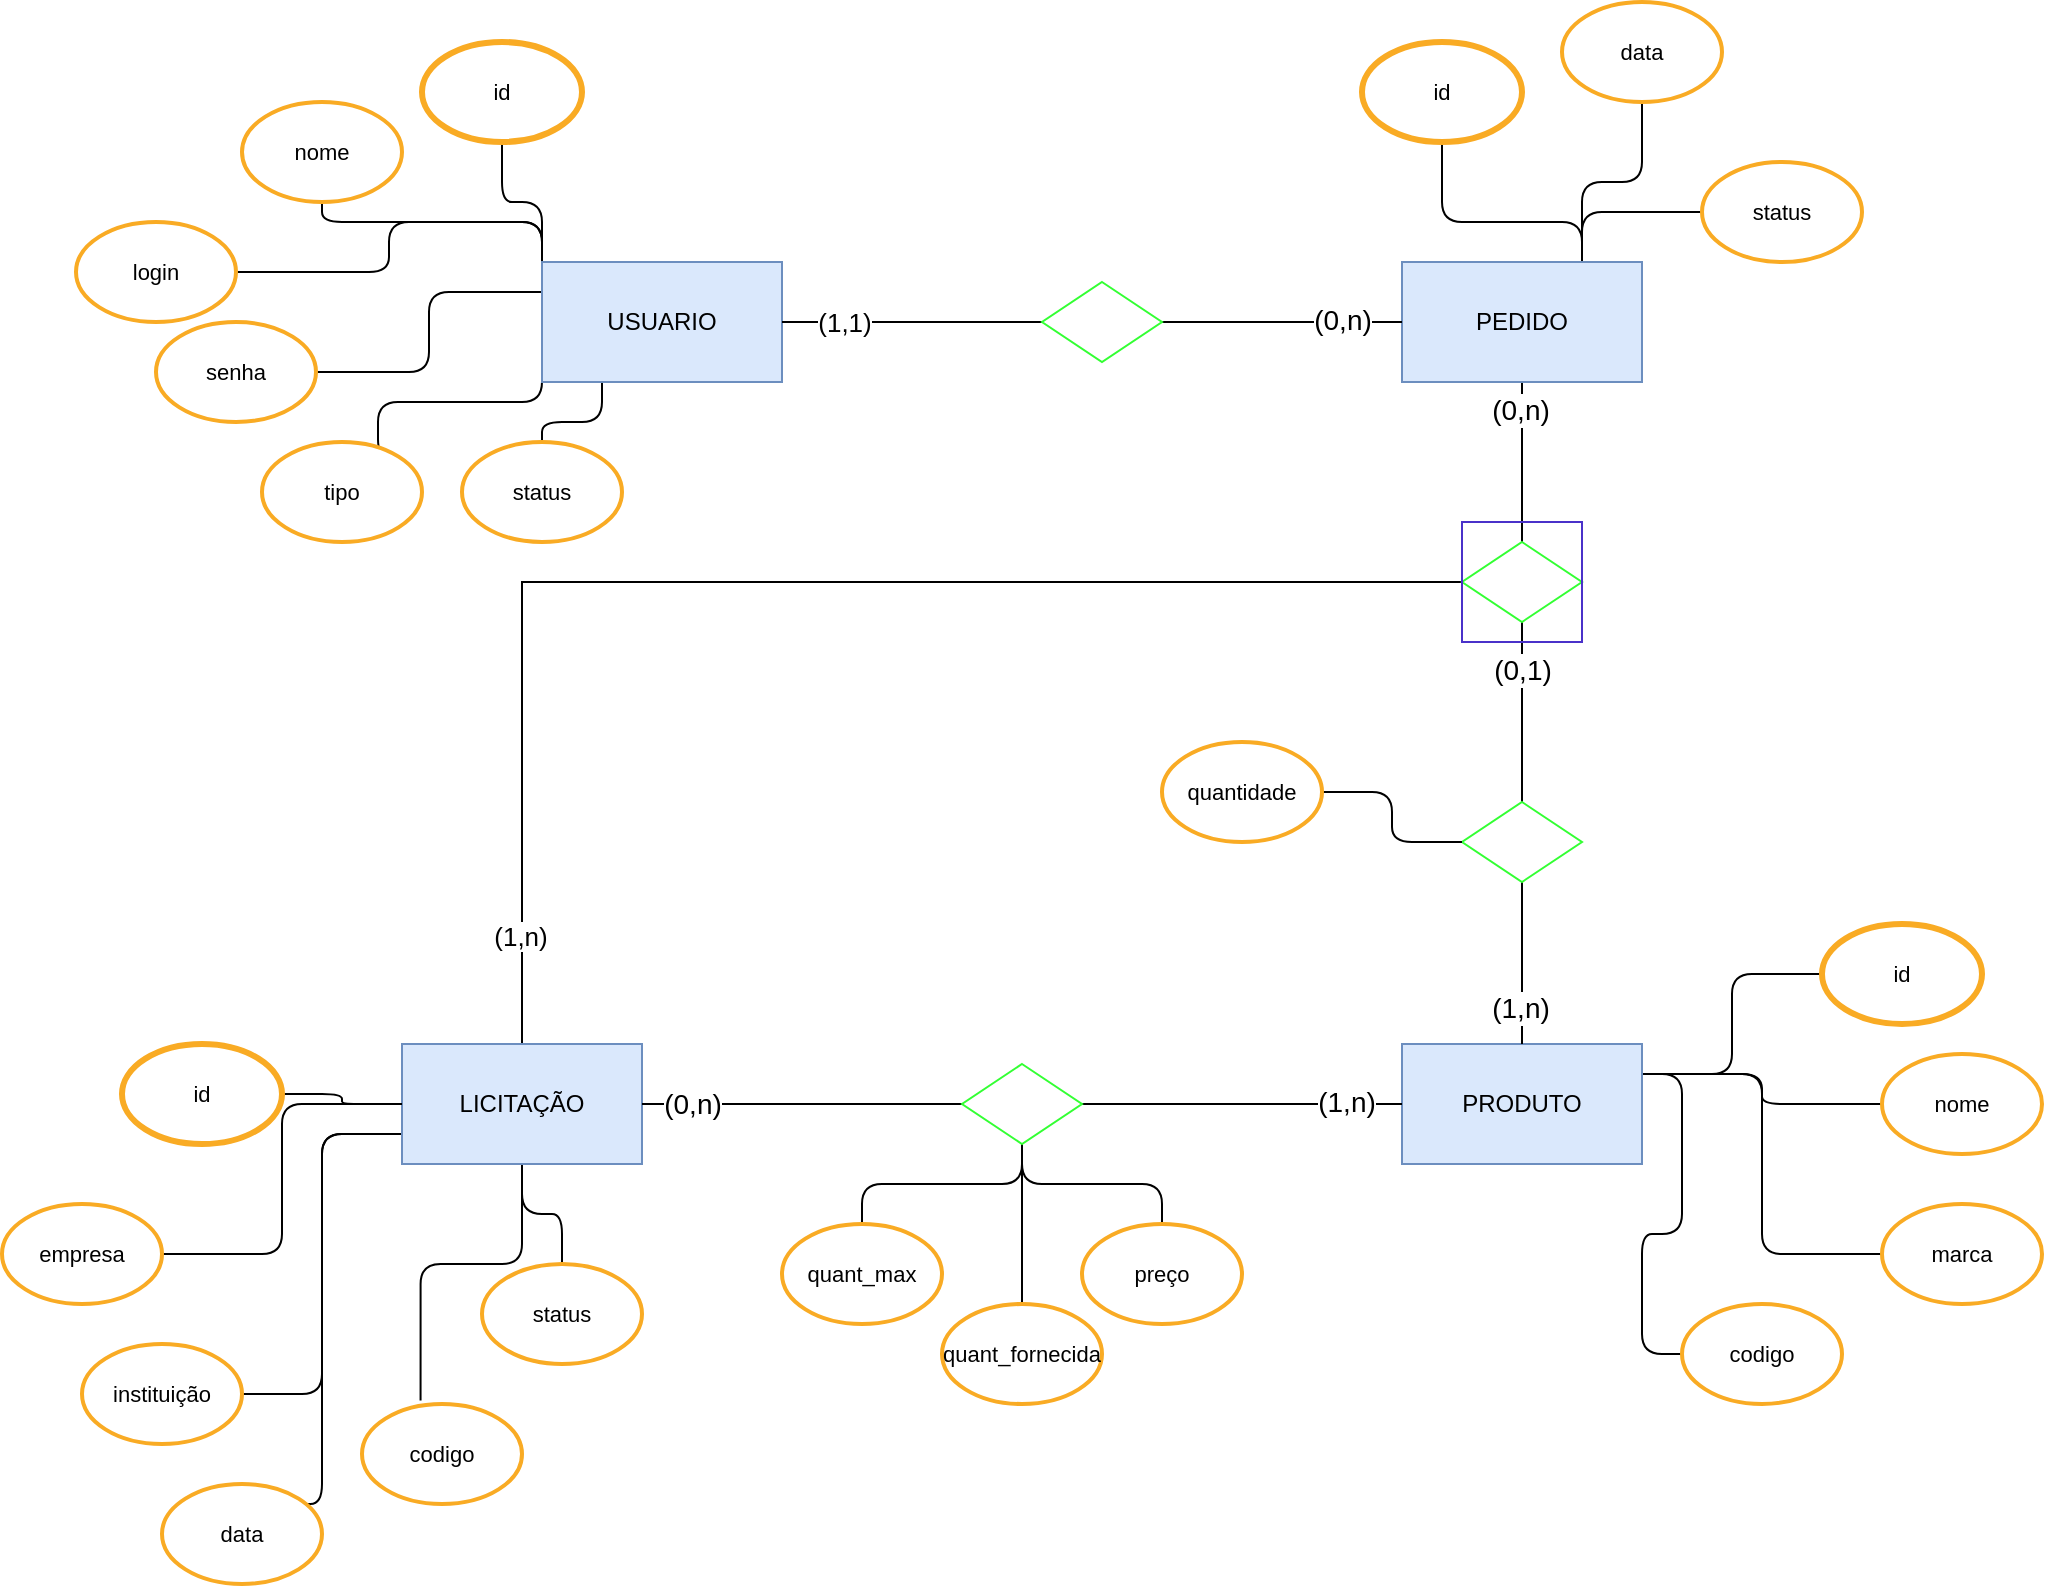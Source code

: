 <?xml version="1.0" encoding="UTF-8"?>
<mxfile version="21.8.2" type="google">
  <diagram name="Página-1" id="VMbjgd3R45f6h9lEazuk">
    <mxGraphModel dx="1707" dy="478" grid="1" gridSize="10" guides="1" tooltips="1" connect="1" arrows="1" fold="1" page="1" pageScale="1" pageWidth="827" pageHeight="1169" math="0" shadow="0">
      <root>
        <mxCell id="0" />
        <mxCell id="1" parent="0" />
        <mxCell id="9gHFa2cFM0NEfiinafTs-13" style="edgeStyle=orthogonalEdgeStyle;shape=connector;rounded=0;orthogonalLoop=1;jettySize=auto;html=1;exitX=0.5;exitY=0;exitDx=0;exitDy=0;labelBackgroundColor=default;strokeColor=default;fontFamily=Helvetica;fontSize=11;fontColor=default;endArrow=none;endFill=0;entryX=0;entryY=0.5;entryDx=0;entryDy=0;entryPerimeter=0;" parent="1" source="9gHFa2cFM0NEfiinafTs-1" target="9gHFa2cFM0NEfiinafTs-7" edge="1">
          <mxGeometry relative="1" as="geometry">
            <mxPoint x="470" y="600" as="targetPoint" />
            <Array as="points">
              <mxPoint x="-230" y="520" />
            </Array>
          </mxGeometry>
        </mxCell>
        <mxCell id="9gHFa2cFM0NEfiinafTs-22" value="&lt;font style=&quot;font-size: 13px;&quot;&gt;(1,n)&lt;/font&gt;" style="edgeLabel;html=1;align=center;verticalAlign=middle;resizable=0;points=[];fontSize=13;fontFamily=Helvetica;fontColor=default;" parent="9gHFa2cFM0NEfiinafTs-13" connectable="0" vertex="1">
          <mxGeometry x="-0.846" y="1" relative="1" as="geometry">
            <mxPoint as="offset" />
          </mxGeometry>
        </mxCell>
        <mxCell id="9gHFa2cFM0NEfiinafTs-44" style="edgeStyle=orthogonalEdgeStyle;shape=connector;rounded=1;orthogonalLoop=1;jettySize=auto;html=1;exitX=0;exitY=0.5;exitDx=0;exitDy=0;entryX=1;entryY=0.5;entryDx=0;entryDy=0;entryPerimeter=0;labelBackgroundColor=default;strokeColor=default;fontFamily=Helvetica;fontSize=11;fontColor=default;endArrow=none;endFill=0;" parent="1" source="9gHFa2cFM0NEfiinafTs-1" target="9gHFa2cFM0NEfiinafTs-33" edge="1">
          <mxGeometry relative="1" as="geometry" />
        </mxCell>
        <mxCell id="9gHFa2cFM0NEfiinafTs-46" style="edgeStyle=orthogonalEdgeStyle;shape=connector;rounded=1;orthogonalLoop=1;jettySize=auto;html=1;exitX=0;exitY=0.75;exitDx=0;exitDy=0;entryX=1;entryY=0.5;entryDx=0;entryDy=0;entryPerimeter=0;labelBackgroundColor=default;strokeColor=default;fontFamily=Helvetica;fontSize=11;fontColor=default;endArrow=none;endFill=0;" parent="1" source="9gHFa2cFM0NEfiinafTs-1" target="9gHFa2cFM0NEfiinafTs-34" edge="1">
          <mxGeometry relative="1" as="geometry" />
        </mxCell>
        <mxCell id="9gHFa2cFM0NEfiinafTs-47" style="edgeStyle=orthogonalEdgeStyle;shape=connector;rounded=1;orthogonalLoop=1;jettySize=auto;html=1;exitX=0;exitY=0.75;exitDx=0;exitDy=0;entryX=0.855;entryY=0.145;entryDx=0;entryDy=0;entryPerimeter=0;labelBackgroundColor=default;strokeColor=default;fontFamily=Helvetica;fontSize=11;fontColor=default;endArrow=none;endFill=0;" parent="1" source="9gHFa2cFM0NEfiinafTs-1" target="9gHFa2cFM0NEfiinafTs-30" edge="1">
          <mxGeometry relative="1" as="geometry">
            <Array as="points">
              <mxPoint x="-330" y="796" />
              <mxPoint x="-330" y="981" />
              <mxPoint x="-342" y="981" />
            </Array>
          </mxGeometry>
        </mxCell>
        <mxCell id="9gHFa2cFM0NEfiinafTs-48" style="edgeStyle=orthogonalEdgeStyle;shape=connector;rounded=1;orthogonalLoop=1;jettySize=auto;html=1;exitX=0.5;exitY=1;exitDx=0;exitDy=0;labelBackgroundColor=default;strokeColor=default;fontFamily=Helvetica;fontSize=11;fontColor=default;endArrow=none;endFill=0;" parent="1" source="9gHFa2cFM0NEfiinafTs-1" target="9gHFa2cFM0NEfiinafTs-31" edge="1">
          <mxGeometry relative="1" as="geometry" />
        </mxCell>
        <mxCell id="9gHFa2cFM0NEfiinafTs-49" style="edgeStyle=orthogonalEdgeStyle;shape=connector;rounded=1;orthogonalLoop=1;jettySize=auto;html=1;exitX=0.5;exitY=1;exitDx=0;exitDy=0;entryX=0.366;entryY=-0.035;entryDx=0;entryDy=0;entryPerimeter=0;labelBackgroundColor=default;strokeColor=default;fontFamily=Helvetica;fontSize=11;fontColor=default;endArrow=none;endFill=0;" parent="1" source="9gHFa2cFM0NEfiinafTs-1" target="9gHFa2cFM0NEfiinafTs-32" edge="1">
          <mxGeometry relative="1" as="geometry">
            <Array as="points">
              <mxPoint x="-230" y="861" />
              <mxPoint x="-281" y="861" />
            </Array>
          </mxGeometry>
        </mxCell>
        <mxCell id="9gHFa2cFM0NEfiinafTs-1" value="LICITAÇÃO" style="rounded=0;whiteSpace=wrap;html=1;fillColor=#dae8fc;strokeColor=#6c8ebf;" parent="1" vertex="1">
          <mxGeometry x="-290" y="751" width="120" height="60" as="geometry" />
        </mxCell>
        <mxCell id="9gHFa2cFM0NEfiinafTs-14" style="edgeStyle=orthogonalEdgeStyle;shape=connector;rounded=0;orthogonalLoop=1;jettySize=auto;html=1;exitX=0.5;exitY=0;exitDx=0;exitDy=0;entryX=0.5;entryY=1;entryDx=0;entryDy=0;entryPerimeter=0;labelBackgroundColor=default;strokeColor=default;fontFamily=Helvetica;fontSize=11;fontColor=default;endArrow=none;endFill=0;exitPerimeter=0;" parent="1" source="9gHFa2cFM0NEfiinafTs-25" target="9gHFa2cFM0NEfiinafTs-7" edge="1">
          <mxGeometry relative="1" as="geometry" />
        </mxCell>
        <mxCell id="9gHFa2cFM0NEfiinafTs-28" value="&lt;font style=&quot;font-size: 14px;&quot;&gt;(0,1)&lt;/font&gt;" style="edgeLabel;html=1;align=center;verticalAlign=middle;resizable=0;points=[];fontSize=11;fontFamily=Helvetica;fontColor=default;" parent="9gHFa2cFM0NEfiinafTs-14" connectable="0" vertex="1">
          <mxGeometry x="0.705" relative="1" as="geometry">
            <mxPoint y="10" as="offset" />
          </mxGeometry>
        </mxCell>
        <mxCell id="9gHFa2cFM0NEfiinafTs-52" style="edgeStyle=orthogonalEdgeStyle;shape=connector;rounded=1;orthogonalLoop=1;jettySize=auto;html=1;exitX=1;exitY=0.25;exitDx=0;exitDy=0;entryX=0;entryY=0.5;entryDx=0;entryDy=0;entryPerimeter=0;labelBackgroundColor=default;strokeColor=default;fontFamily=Helvetica;fontSize=11;fontColor=default;endArrow=none;endFill=0;" parent="1" source="9gHFa2cFM0NEfiinafTs-2" target="9gHFa2cFM0NEfiinafTs-37" edge="1">
          <mxGeometry relative="1" as="geometry" />
        </mxCell>
        <mxCell id="9gHFa2cFM0NEfiinafTs-53" style="edgeStyle=orthogonalEdgeStyle;shape=connector;rounded=1;orthogonalLoop=1;jettySize=auto;html=1;exitX=1;exitY=0.25;exitDx=0;exitDy=0;entryX=0;entryY=0.5;entryDx=0;entryDy=0;entryPerimeter=0;labelBackgroundColor=default;strokeColor=default;fontFamily=Helvetica;fontSize=11;fontColor=default;endArrow=none;endFill=0;" parent="1" source="9gHFa2cFM0NEfiinafTs-2" target="9gHFa2cFM0NEfiinafTs-42" edge="1">
          <mxGeometry relative="1" as="geometry" />
        </mxCell>
        <mxCell id="9gHFa2cFM0NEfiinafTs-54" style="edgeStyle=orthogonalEdgeStyle;shape=connector;rounded=1;orthogonalLoop=1;jettySize=auto;html=1;exitX=1;exitY=0.25;exitDx=0;exitDy=0;entryX=0;entryY=0.5;entryDx=0;entryDy=0;entryPerimeter=0;labelBackgroundColor=default;strokeColor=default;fontFamily=Helvetica;fontSize=11;fontColor=default;endArrow=none;endFill=0;" parent="1" source="9gHFa2cFM0NEfiinafTs-2" target="9gHFa2cFM0NEfiinafTs-39" edge="1">
          <mxGeometry relative="1" as="geometry" />
        </mxCell>
        <mxCell id="9gHFa2cFM0NEfiinafTs-55" style="edgeStyle=orthogonalEdgeStyle;shape=connector;rounded=1;orthogonalLoop=1;jettySize=auto;html=1;exitX=1;exitY=0.25;exitDx=0;exitDy=0;entryX=0;entryY=0.5;entryDx=0;entryDy=0;entryPerimeter=0;labelBackgroundColor=default;strokeColor=default;fontFamily=Helvetica;fontSize=11;fontColor=default;endArrow=none;endFill=0;" parent="1" source="9gHFa2cFM0NEfiinafTs-2" target="9gHFa2cFM0NEfiinafTs-38" edge="1">
          <mxGeometry relative="1" as="geometry" />
        </mxCell>
        <mxCell id="9gHFa2cFM0NEfiinafTs-2" value="PRODUTO" style="rounded=0;whiteSpace=wrap;html=1;fillColor=#dae8fc;strokeColor=#6c8ebf;" parent="1" vertex="1">
          <mxGeometry x="210" y="751" width="120" height="60" as="geometry" />
        </mxCell>
        <mxCell id="9gHFa2cFM0NEfiinafTs-68" style="edgeStyle=orthogonalEdgeStyle;shape=connector;rounded=1;orthogonalLoop=1;jettySize=auto;html=1;exitX=0;exitY=0;exitDx=0;exitDy=0;entryX=0.5;entryY=1;entryDx=0;entryDy=0;entryPerimeter=0;labelBackgroundColor=default;strokeColor=default;fontFamily=Helvetica;fontSize=11;fontColor=default;endArrow=none;endFill=0;" parent="1" source="9gHFa2cFM0NEfiinafTs-3" target="9gHFa2cFM0NEfiinafTs-62" edge="1">
          <mxGeometry relative="1" as="geometry" />
        </mxCell>
        <mxCell id="9gHFa2cFM0NEfiinafTs-71" style="edgeStyle=orthogonalEdgeStyle;shape=connector;rounded=1;orthogonalLoop=1;jettySize=auto;html=1;exitX=0;exitY=0.25;exitDx=0;exitDy=0;entryX=0.5;entryY=1;entryDx=0;entryDy=0;entryPerimeter=0;labelBackgroundColor=default;strokeColor=default;fontFamily=Helvetica;fontSize=11;fontColor=default;endArrow=none;endFill=0;" parent="1" source="9gHFa2cFM0NEfiinafTs-3" target="9gHFa2cFM0NEfiinafTs-63" edge="1">
          <mxGeometry relative="1" as="geometry">
            <Array as="points">
              <mxPoint x="-220" y="340" />
              <mxPoint x="-330" y="340" />
            </Array>
          </mxGeometry>
        </mxCell>
        <mxCell id="9gHFa2cFM0NEfiinafTs-72" style="edgeStyle=orthogonalEdgeStyle;shape=connector;rounded=1;orthogonalLoop=1;jettySize=auto;html=1;exitX=0;exitY=0;exitDx=0;exitDy=0;entryX=1;entryY=0.5;entryDx=0;entryDy=0;entryPerimeter=0;labelBackgroundColor=default;strokeColor=default;fontFamily=Helvetica;fontSize=11;fontColor=default;endArrow=none;endFill=0;" parent="1" source="9gHFa2cFM0NEfiinafTs-3" target="9gHFa2cFM0NEfiinafTs-64" edge="1">
          <mxGeometry relative="1" as="geometry" />
        </mxCell>
        <mxCell id="9gHFa2cFM0NEfiinafTs-73" style="edgeStyle=orthogonalEdgeStyle;shape=connector;rounded=1;orthogonalLoop=1;jettySize=auto;html=1;exitX=0;exitY=0.25;exitDx=0;exitDy=0;labelBackgroundColor=default;strokeColor=default;fontFamily=Helvetica;fontSize=11;fontColor=default;endArrow=none;endFill=0;" parent="1" source="9gHFa2cFM0NEfiinafTs-3" target="9gHFa2cFM0NEfiinafTs-65" edge="1">
          <mxGeometry relative="1" as="geometry" />
        </mxCell>
        <mxCell id="9gHFa2cFM0NEfiinafTs-74" style="edgeStyle=orthogonalEdgeStyle;shape=connector;rounded=1;orthogonalLoop=1;jettySize=auto;html=1;exitX=0.25;exitY=1;exitDx=0;exitDy=0;entryX=0.5;entryY=0;entryDx=0;entryDy=0;entryPerimeter=0;labelBackgroundColor=default;strokeColor=default;fontFamily=Helvetica;fontSize=11;fontColor=default;endArrow=none;endFill=0;" parent="1" source="9gHFa2cFM0NEfiinafTs-3" target="9gHFa2cFM0NEfiinafTs-67" edge="1">
          <mxGeometry relative="1" as="geometry" />
        </mxCell>
        <mxCell id="9gHFa2cFM0NEfiinafTs-75" style="edgeStyle=orthogonalEdgeStyle;shape=connector;rounded=1;orthogonalLoop=1;jettySize=auto;html=1;exitX=0;exitY=0.75;exitDx=0;exitDy=0;entryX=0.855;entryY=0.145;entryDx=0;entryDy=0;entryPerimeter=0;labelBackgroundColor=default;strokeColor=default;fontFamily=Helvetica;fontSize=11;fontColor=default;endArrow=none;endFill=0;" parent="1" source="9gHFa2cFM0NEfiinafTs-3" target="9gHFa2cFM0NEfiinafTs-66" edge="1">
          <mxGeometry relative="1" as="geometry">
            <Array as="points">
              <mxPoint x="-220" y="430" />
              <mxPoint x="-302" y="430" />
            </Array>
          </mxGeometry>
        </mxCell>
        <mxCell id="9gHFa2cFM0NEfiinafTs-3" value="USUARIO" style="rounded=0;whiteSpace=wrap;html=1;fillColor=#dae8fc;strokeColor=#6c8ebf;" parent="1" vertex="1">
          <mxGeometry x="-220" y="360" width="120" height="60" as="geometry" />
        </mxCell>
        <mxCell id="9gHFa2cFM0NEfiinafTs-10" style="edgeStyle=orthogonalEdgeStyle;shape=connector;rounded=0;orthogonalLoop=1;jettySize=auto;html=1;exitX=0.5;exitY=1;exitDx=0;exitDy=0;entryX=0.5;entryY=0;entryDx=0;entryDy=0;entryPerimeter=0;labelBackgroundColor=default;strokeColor=default;fontFamily=Helvetica;fontSize=11;fontColor=default;endArrow=none;endFill=0;" parent="1" source="9gHFa2cFM0NEfiinafTs-4" target="9gHFa2cFM0NEfiinafTs-7" edge="1">
          <mxGeometry relative="1" as="geometry" />
        </mxCell>
        <mxCell id="9gHFa2cFM0NEfiinafTs-21" value="&lt;font style=&quot;font-size: 14px;&quot;&gt;(0,n)&lt;/font&gt;" style="edgeLabel;html=1;align=center;verticalAlign=middle;resizable=0;points=[];fontSize=14;fontFamily=Helvetica;fontColor=default;" parent="9gHFa2cFM0NEfiinafTs-10" connectable="0" vertex="1">
          <mxGeometry x="-0.664" y="-1" relative="1" as="geometry">
            <mxPoint as="offset" />
          </mxGeometry>
        </mxCell>
        <mxCell id="9gHFa2cFM0NEfiinafTs-59" style="edgeStyle=orthogonalEdgeStyle;shape=connector;rounded=1;orthogonalLoop=1;jettySize=auto;html=1;exitX=0.75;exitY=0;exitDx=0;exitDy=0;entryX=0.5;entryY=1;entryDx=0;entryDy=0;entryPerimeter=0;labelBackgroundColor=default;strokeColor=default;fontFamily=Helvetica;fontSize=11;fontColor=default;endArrow=none;endFill=0;" parent="1" source="9gHFa2cFM0NEfiinafTs-4" target="9gHFa2cFM0NEfiinafTs-56" edge="1">
          <mxGeometry relative="1" as="geometry">
            <Array as="points">
              <mxPoint x="300" y="340" />
              <mxPoint x="230" y="340" />
            </Array>
          </mxGeometry>
        </mxCell>
        <mxCell id="9gHFa2cFM0NEfiinafTs-60" style="edgeStyle=orthogonalEdgeStyle;shape=connector;rounded=1;orthogonalLoop=1;jettySize=auto;html=1;exitX=0.75;exitY=0;exitDx=0;exitDy=0;entryX=0;entryY=0.5;entryDx=0;entryDy=0;entryPerimeter=0;labelBackgroundColor=default;strokeColor=default;fontFamily=Helvetica;fontSize=11;fontColor=default;endArrow=none;endFill=0;" parent="1" source="9gHFa2cFM0NEfiinafTs-4" target="9gHFa2cFM0NEfiinafTs-58" edge="1">
          <mxGeometry relative="1" as="geometry" />
        </mxCell>
        <mxCell id="9gHFa2cFM0NEfiinafTs-61" style="edgeStyle=orthogonalEdgeStyle;shape=connector;rounded=1;orthogonalLoop=1;jettySize=auto;html=1;exitX=0.75;exitY=0;exitDx=0;exitDy=0;entryX=0.5;entryY=1;entryDx=0;entryDy=0;entryPerimeter=0;labelBackgroundColor=default;strokeColor=default;fontFamily=Helvetica;fontSize=11;fontColor=default;endArrow=none;endFill=0;" parent="1" source="9gHFa2cFM0NEfiinafTs-4" target="9gHFa2cFM0NEfiinafTs-57" edge="1">
          <mxGeometry relative="1" as="geometry" />
        </mxCell>
        <mxCell id="9gHFa2cFM0NEfiinafTs-4" value="PEDIDO" style="rounded=0;whiteSpace=wrap;html=1;fillColor=#dae8fc;strokeColor=#6c8ebf;" parent="1" vertex="1">
          <mxGeometry x="210" y="360" width="120" height="60" as="geometry" />
        </mxCell>
        <mxCell id="9gHFa2cFM0NEfiinafTs-8" style="edgeStyle=orthogonalEdgeStyle;rounded=0;orthogonalLoop=1;jettySize=auto;html=1;exitX=0;exitY=0.5;exitDx=0;exitDy=0;exitPerimeter=0;endArrow=none;endFill=0;" parent="1" source="9gHFa2cFM0NEfiinafTs-5" target="9gHFa2cFM0NEfiinafTs-3" edge="1">
          <mxGeometry relative="1" as="geometry" />
        </mxCell>
        <mxCell id="9gHFa2cFM0NEfiinafTs-18" value="(&lt;font style=&quot;font-size: 13px;&quot;&gt;1,1&lt;/font&gt;)" style="edgeLabel;html=1;align=center;verticalAlign=middle;resizable=0;points=[];fontSize=13;fontFamily=Helvetica;fontColor=default;" parent="9gHFa2cFM0NEfiinafTs-8" connectable="0" vertex="1">
          <mxGeometry x="0.424" relative="1" as="geometry">
            <mxPoint x="-7" as="offset" />
          </mxGeometry>
        </mxCell>
        <mxCell id="9gHFa2cFM0NEfiinafTs-9" style="edgeStyle=orthogonalEdgeStyle;shape=connector;rounded=0;orthogonalLoop=1;jettySize=auto;html=1;exitX=1;exitY=0.5;exitDx=0;exitDy=0;exitPerimeter=0;entryX=0;entryY=0.5;entryDx=0;entryDy=0;labelBackgroundColor=default;strokeColor=default;fontFamily=Helvetica;fontSize=11;fontColor=default;endArrow=none;endFill=0;" parent="1" source="9gHFa2cFM0NEfiinafTs-5" target="9gHFa2cFM0NEfiinafTs-4" edge="1">
          <mxGeometry relative="1" as="geometry" />
        </mxCell>
        <mxCell id="9gHFa2cFM0NEfiinafTs-19" value="&lt;font style=&quot;font-size: 14px;&quot;&gt;(0,n)&lt;/font&gt;" style="edgeLabel;html=1;align=center;verticalAlign=middle;resizable=0;points=[];fontSize=14;fontFamily=Helvetica;fontColor=default;" parent="9gHFa2cFM0NEfiinafTs-9" connectable="0" vertex="1">
          <mxGeometry x="0.65" y="1" relative="1" as="geometry">
            <mxPoint x="-9" as="offset" />
          </mxGeometry>
        </mxCell>
        <mxCell id="9gHFa2cFM0NEfiinafTs-5" value="" style="strokeWidth=1;html=1;shape=mxgraph.flowchart.decision;whiteSpace=wrap;strokeColor=#33FF33;" parent="1" vertex="1">
          <mxGeometry x="30" y="370" width="60" height="40" as="geometry" />
        </mxCell>
        <mxCell id="9gHFa2cFM0NEfiinafTs-11" style="edgeStyle=orthogonalEdgeStyle;shape=connector;rounded=0;orthogonalLoop=1;jettySize=auto;html=1;exitX=1;exitY=0.5;exitDx=0;exitDy=0;exitPerimeter=0;entryX=0;entryY=0.5;entryDx=0;entryDy=0;labelBackgroundColor=default;strokeColor=default;fontFamily=Helvetica;fontSize=11;fontColor=default;endArrow=none;endFill=0;" parent="1" source="9gHFa2cFM0NEfiinafTs-6" target="9gHFa2cFM0NEfiinafTs-2" edge="1">
          <mxGeometry relative="1" as="geometry" />
        </mxCell>
        <mxCell id="9gHFa2cFM0NEfiinafTs-24" value="&lt;font style=&quot;font-size: 14px;&quot;&gt;(1,n)&lt;/font&gt;" style="edgeLabel;html=1;align=center;verticalAlign=middle;resizable=0;points=[];fontSize=11;fontFamily=Helvetica;fontColor=default;" parent="9gHFa2cFM0NEfiinafTs-11" connectable="0" vertex="1">
          <mxGeometry x="0.65" y="1" relative="1" as="geometry">
            <mxPoint as="offset" />
          </mxGeometry>
        </mxCell>
        <mxCell id="9gHFa2cFM0NEfiinafTs-12" style="edgeStyle=orthogonalEdgeStyle;shape=connector;rounded=0;orthogonalLoop=1;jettySize=auto;html=1;exitX=0;exitY=0.5;exitDx=0;exitDy=0;exitPerimeter=0;entryX=1;entryY=0.5;entryDx=0;entryDy=0;labelBackgroundColor=default;strokeColor=default;fontFamily=Helvetica;fontSize=11;fontColor=default;endArrow=none;endFill=0;" parent="1" source="9gHFa2cFM0NEfiinafTs-6" target="9gHFa2cFM0NEfiinafTs-1" edge="1">
          <mxGeometry relative="1" as="geometry" />
        </mxCell>
        <mxCell id="9gHFa2cFM0NEfiinafTs-23" value="&lt;font style=&quot;font-size: 14px;&quot;&gt;(0,n)&lt;/font&gt;" style="edgeLabel;html=1;align=center;verticalAlign=middle;resizable=0;points=[];fontSize=11;fontFamily=Helvetica;fontColor=default;" parent="9gHFa2cFM0NEfiinafTs-12" connectable="0" vertex="1">
          <mxGeometry x="0.688" relative="1" as="geometry">
            <mxPoint as="offset" />
          </mxGeometry>
        </mxCell>
        <mxCell id="9gHFa2cFM0NEfiinafTs-50" style="edgeStyle=orthogonalEdgeStyle;shape=connector;rounded=1;orthogonalLoop=1;jettySize=auto;html=1;exitX=0.5;exitY=1;exitDx=0;exitDy=0;exitPerimeter=0;entryX=0.5;entryY=0;entryDx=0;entryDy=0;entryPerimeter=0;labelBackgroundColor=default;strokeColor=default;fontFamily=Helvetica;fontSize=11;fontColor=default;endArrow=none;endFill=0;" parent="1" source="9gHFa2cFM0NEfiinafTs-6" target="9gHFa2cFM0NEfiinafTs-35" edge="1">
          <mxGeometry relative="1" as="geometry" />
        </mxCell>
        <mxCell id="9gHFa2cFM0NEfiinafTs-51" style="edgeStyle=orthogonalEdgeStyle;shape=connector;rounded=1;orthogonalLoop=1;jettySize=auto;html=1;exitX=0.5;exitY=1;exitDx=0;exitDy=0;exitPerimeter=0;entryX=0.5;entryY=0;entryDx=0;entryDy=0;entryPerimeter=0;labelBackgroundColor=default;strokeColor=default;fontFamily=Helvetica;fontSize=11;fontColor=default;endArrow=none;endFill=0;" parent="1" source="9gHFa2cFM0NEfiinafTs-6" target="9gHFa2cFM0NEfiinafTs-36" edge="1">
          <mxGeometry relative="1" as="geometry" />
        </mxCell>
        <mxCell id="9gHFa2cFM0NEfiinafTs-77" style="edgeStyle=orthogonalEdgeStyle;shape=connector;rounded=1;orthogonalLoop=1;jettySize=auto;html=1;exitX=0.5;exitY=1;exitDx=0;exitDy=0;exitPerimeter=0;labelBackgroundColor=default;strokeColor=default;fontFamily=Helvetica;fontSize=11;fontColor=default;endArrow=none;endFill=0;" parent="1" source="9gHFa2cFM0NEfiinafTs-6" target="9gHFa2cFM0NEfiinafTs-76" edge="1">
          <mxGeometry relative="1" as="geometry" />
        </mxCell>
        <mxCell id="9gHFa2cFM0NEfiinafTs-6" value="" style="strokeWidth=1;html=1;shape=mxgraph.flowchart.decision;whiteSpace=wrap;strokeColor=#33FF33;" parent="1" vertex="1">
          <mxGeometry x="-10" y="761" width="60" height="40" as="geometry" />
        </mxCell>
        <mxCell id="9gHFa2cFM0NEfiinafTs-7" value="" style="strokeWidth=1;html=1;shape=mxgraph.flowchart.decision;whiteSpace=wrap;strokeColor=#33FF33;" parent="1" vertex="1">
          <mxGeometry x="240" y="500" width="60" height="40" as="geometry" />
        </mxCell>
        <mxCell id="9gHFa2cFM0NEfiinafTs-26" value="" style="edgeStyle=orthogonalEdgeStyle;shape=connector;rounded=0;orthogonalLoop=1;jettySize=auto;html=1;exitX=0.5;exitY=0;exitDx=0;exitDy=0;entryX=0.5;entryY=1;entryDx=0;entryDy=0;entryPerimeter=0;labelBackgroundColor=default;strokeColor=default;fontFamily=Helvetica;fontSize=11;fontColor=default;endArrow=none;endFill=0;" parent="1" source="9gHFa2cFM0NEfiinafTs-2" target="9gHFa2cFM0NEfiinafTs-25" edge="1">
          <mxGeometry relative="1" as="geometry">
            <mxPoint x="270" y="671" as="sourcePoint" />
            <mxPoint x="270" y="586" as="targetPoint" />
          </mxGeometry>
        </mxCell>
        <mxCell id="9gHFa2cFM0NEfiinafTs-27" value="(1,n)" style="edgeLabel;html=1;align=center;verticalAlign=middle;resizable=0;points=[];fontSize=14;fontFamily=Helvetica;fontColor=default;" parent="9gHFa2cFM0NEfiinafTs-26" connectable="0" vertex="1">
          <mxGeometry x="-0.577" y="1" relative="1" as="geometry">
            <mxPoint y="-1" as="offset" />
          </mxGeometry>
        </mxCell>
        <mxCell id="9gHFa2cFM0NEfiinafTs-25" value="" style="strokeWidth=1;html=1;shape=mxgraph.flowchart.decision;whiteSpace=wrap;strokeColor=#33FF33;" parent="1" vertex="1">
          <mxGeometry x="240" y="630" width="60" height="40" as="geometry" />
        </mxCell>
        <mxCell id="9gHFa2cFM0NEfiinafTs-43" style="edgeStyle=orthogonalEdgeStyle;shape=connector;rounded=1;orthogonalLoop=1;jettySize=auto;html=1;exitX=1;exitY=0.5;exitDx=0;exitDy=0;exitPerimeter=0;entryX=0;entryY=0.5;entryDx=0;entryDy=0;labelBackgroundColor=default;strokeColor=default;fontFamily=Helvetica;fontSize=11;fontColor=default;endArrow=none;endFill=0;" parent="1" source="9gHFa2cFM0NEfiinafTs-29" target="9gHFa2cFM0NEfiinafTs-1" edge="1">
          <mxGeometry relative="1" as="geometry" />
        </mxCell>
        <mxCell id="9gHFa2cFM0NEfiinafTs-29" value="id" style="strokeWidth=3;html=1;shape=mxgraph.flowchart.start_1;whiteSpace=wrap;fontFamily=Helvetica;fontSize=11;fontColor=default;strokeColor=#f9ab24;" parent="1" vertex="1">
          <mxGeometry x="-430" y="751" width="80" height="50" as="geometry" />
        </mxCell>
        <mxCell id="9gHFa2cFM0NEfiinafTs-30" value="data" style="strokeWidth=2;html=1;shape=mxgraph.flowchart.start_1;whiteSpace=wrap;fontFamily=Helvetica;fontSize=11;fontColor=default;strokeColor=#f9ab24;" parent="1" vertex="1">
          <mxGeometry x="-410" y="971" width="80" height="50" as="geometry" />
        </mxCell>
        <mxCell id="9gHFa2cFM0NEfiinafTs-31" value="status" style="strokeWidth=2;html=1;shape=mxgraph.flowchart.start_1;whiteSpace=wrap;fontFamily=Helvetica;fontSize=11;fontColor=default;strokeColor=#f9ab24;" parent="1" vertex="1">
          <mxGeometry x="-250" y="861" width="80" height="50" as="geometry" />
        </mxCell>
        <mxCell id="9gHFa2cFM0NEfiinafTs-32" value="codigo" style="strokeWidth=2;html=1;shape=mxgraph.flowchart.start_1;whiteSpace=wrap;fontFamily=Helvetica;fontSize=11;fontColor=default;strokeColor=#f9ab24;" parent="1" vertex="1">
          <mxGeometry x="-310" y="931" width="80" height="50" as="geometry" />
        </mxCell>
        <mxCell id="9gHFa2cFM0NEfiinafTs-33" value="empresa" style="strokeWidth=2;html=1;shape=mxgraph.flowchart.start_1;whiteSpace=wrap;fontFamily=Helvetica;fontSize=11;fontColor=default;strokeColor=#f9ab24;" parent="1" vertex="1">
          <mxGeometry x="-490" y="831" width="80" height="50" as="geometry" />
        </mxCell>
        <mxCell id="9gHFa2cFM0NEfiinafTs-34" value="instituição" style="strokeWidth=2;html=1;shape=mxgraph.flowchart.start_1;whiteSpace=wrap;fontFamily=Helvetica;fontSize=11;fontColor=default;strokeColor=#f9ab24;" parent="1" vertex="1">
          <mxGeometry x="-450" y="901" width="80" height="50" as="geometry" />
        </mxCell>
        <mxCell id="9gHFa2cFM0NEfiinafTs-35" value="quant_max" style="strokeWidth=2;html=1;shape=mxgraph.flowchart.start_1;whiteSpace=wrap;fontFamily=Helvetica;fontSize=11;fontColor=default;strokeColor=#f9ab24;" parent="1" vertex="1">
          <mxGeometry x="-100" y="841" width="80" height="50" as="geometry" />
        </mxCell>
        <mxCell id="9gHFa2cFM0NEfiinafTs-36" value="quant_fornecida" style="strokeWidth=2;html=1;shape=mxgraph.flowchart.start_1;whiteSpace=wrap;fontFamily=Helvetica;fontSize=11;fontColor=default;strokeColor=#f9ab24;" parent="1" vertex="1">
          <mxGeometry x="-20" y="881" width="80" height="50" as="geometry" />
        </mxCell>
        <mxCell id="9gHFa2cFM0NEfiinafTs-37" value="id" style="strokeWidth=3;html=1;shape=mxgraph.flowchart.start_1;whiteSpace=wrap;fontFamily=Helvetica;fontSize=11;fontColor=default;strokeColor=#f9ab24;" parent="1" vertex="1">
          <mxGeometry x="420" y="691" width="80" height="50" as="geometry" />
        </mxCell>
        <mxCell id="9gHFa2cFM0NEfiinafTs-38" value="nome" style="strokeWidth=2;html=1;shape=mxgraph.flowchart.start_1;whiteSpace=wrap;fontFamily=Helvetica;fontSize=11;fontColor=default;strokeColor=#f9ab24;" parent="1" vertex="1">
          <mxGeometry x="450" y="756" width="80" height="50" as="geometry" />
        </mxCell>
        <mxCell id="9gHFa2cFM0NEfiinafTs-39" value="codigo" style="strokeWidth=2;html=1;shape=mxgraph.flowchart.start_1;whiteSpace=wrap;fontFamily=Helvetica;fontSize=11;fontColor=default;strokeColor=#f9ab24;" parent="1" vertex="1">
          <mxGeometry x="350" y="881" width="80" height="50" as="geometry" />
        </mxCell>
        <mxCell id="9gHFa2cFM0NEfiinafTs-42" value="marca" style="strokeWidth=2;html=1;shape=mxgraph.flowchart.start_1;whiteSpace=wrap;fontFamily=Helvetica;fontSize=11;fontColor=default;strokeColor=#f9ab24;" parent="1" vertex="1">
          <mxGeometry x="450" y="831" width="80" height="50" as="geometry" />
        </mxCell>
        <mxCell id="9gHFa2cFM0NEfiinafTs-56" value="id" style="strokeWidth=3;html=1;shape=mxgraph.flowchart.start_1;whiteSpace=wrap;fontFamily=Helvetica;fontSize=11;fontColor=default;strokeColor=#f9ab24;" parent="1" vertex="1">
          <mxGeometry x="190" y="250" width="80" height="50" as="geometry" />
        </mxCell>
        <mxCell id="9gHFa2cFM0NEfiinafTs-57" value="data" style="strokeWidth=2;html=1;shape=mxgraph.flowchart.start_1;whiteSpace=wrap;fontFamily=Helvetica;fontSize=11;fontColor=default;strokeColor=#f9ab24;" parent="1" vertex="1">
          <mxGeometry x="290" y="230" width="80" height="50" as="geometry" />
        </mxCell>
        <mxCell id="9gHFa2cFM0NEfiinafTs-58" value="status" style="strokeWidth=2;html=1;shape=mxgraph.flowchart.start_1;whiteSpace=wrap;fontFamily=Helvetica;fontSize=11;fontColor=default;strokeColor=#f9ab24;" parent="1" vertex="1">
          <mxGeometry x="360" y="310" width="80" height="50" as="geometry" />
        </mxCell>
        <mxCell id="9gHFa2cFM0NEfiinafTs-62" value="id" style="strokeWidth=3;html=1;shape=mxgraph.flowchart.start_1;whiteSpace=wrap;fontFamily=Helvetica;fontSize=11;fontColor=default;strokeColor=#f9ab24;" parent="1" vertex="1">
          <mxGeometry x="-280" y="250" width="80" height="50" as="geometry" />
        </mxCell>
        <mxCell id="9gHFa2cFM0NEfiinafTs-63" value="nome" style="strokeWidth=2;html=1;shape=mxgraph.flowchart.start_1;whiteSpace=wrap;fontFamily=Helvetica;fontSize=11;fontColor=default;strokeColor=#f9ab24;" parent="1" vertex="1">
          <mxGeometry x="-370" y="280" width="80" height="50" as="geometry" />
        </mxCell>
        <mxCell id="9gHFa2cFM0NEfiinafTs-64" value="login" style="strokeWidth=2;html=1;shape=mxgraph.flowchart.start_1;whiteSpace=wrap;fontFamily=Helvetica;fontSize=11;fontColor=default;strokeColor=#f9ab24;" parent="1" vertex="1">
          <mxGeometry x="-453" y="340" width="80" height="50" as="geometry" />
        </mxCell>
        <mxCell id="9gHFa2cFM0NEfiinafTs-65" value="senha" style="strokeWidth=2;html=1;shape=mxgraph.flowchart.start_1;whiteSpace=wrap;fontFamily=Helvetica;fontSize=11;fontColor=default;strokeColor=#f9ab24;" parent="1" vertex="1">
          <mxGeometry x="-413" y="390" width="80" height="50" as="geometry" />
        </mxCell>
        <mxCell id="9gHFa2cFM0NEfiinafTs-66" value="tipo" style="strokeWidth=2;html=1;shape=mxgraph.flowchart.start_1;whiteSpace=wrap;fontFamily=Helvetica;fontSize=11;fontColor=default;strokeColor=#f9ab24;" parent="1" vertex="1">
          <mxGeometry x="-360" y="450" width="80" height="50" as="geometry" />
        </mxCell>
        <mxCell id="9gHFa2cFM0NEfiinafTs-67" value="status" style="strokeWidth=2;html=1;shape=mxgraph.flowchart.start_1;whiteSpace=wrap;fontFamily=Helvetica;fontSize=11;fontColor=default;strokeColor=#f9ab24;" parent="1" vertex="1">
          <mxGeometry x="-260" y="450" width="80" height="50" as="geometry" />
        </mxCell>
        <mxCell id="9gHFa2cFM0NEfiinafTs-76" value="preço" style="strokeWidth=2;html=1;shape=mxgraph.flowchart.start_1;whiteSpace=wrap;fontFamily=Helvetica;fontSize=11;fontColor=default;strokeColor=#f9ab24;" parent="1" vertex="1">
          <mxGeometry x="50" y="841" width="80" height="50" as="geometry" />
        </mxCell>
        <mxCell id="9gHFa2cFM0NEfiinafTs-81" value="" style="edgeStyle=orthogonalEdgeStyle;shape=connector;rounded=1;orthogonalLoop=1;jettySize=auto;html=1;labelBackgroundColor=default;strokeColor=default;fontFamily=Helvetica;fontSize=11;fontColor=default;endArrow=none;endFill=0;" parent="1" source="9gHFa2cFM0NEfiinafTs-80" target="9gHFa2cFM0NEfiinafTs-25" edge="1">
          <mxGeometry relative="1" as="geometry" />
        </mxCell>
        <mxCell id="9gHFa2cFM0NEfiinafTs-80" value="quantidade" style="strokeWidth=2;html=1;shape=mxgraph.flowchart.start_1;whiteSpace=wrap;fontFamily=Helvetica;fontSize=11;fontColor=default;strokeColor=#f9ab24;" parent="1" vertex="1">
          <mxGeometry x="90" y="600" width="80" height="50" as="geometry" />
        </mxCell>
        <mxCell id="9gHFa2cFM0NEfiinafTs-82" value="" style="whiteSpace=wrap;html=1;aspect=fixed;fontFamily=Helvetica;fontSize=11;fontColor=default;fillColor=none;gradientColor=none;strokeColor=#4a31c9;" parent="1" vertex="1">
          <mxGeometry x="240" y="490" width="60" height="60" as="geometry" />
        </mxCell>
      </root>
    </mxGraphModel>
  </diagram>
</mxfile>
